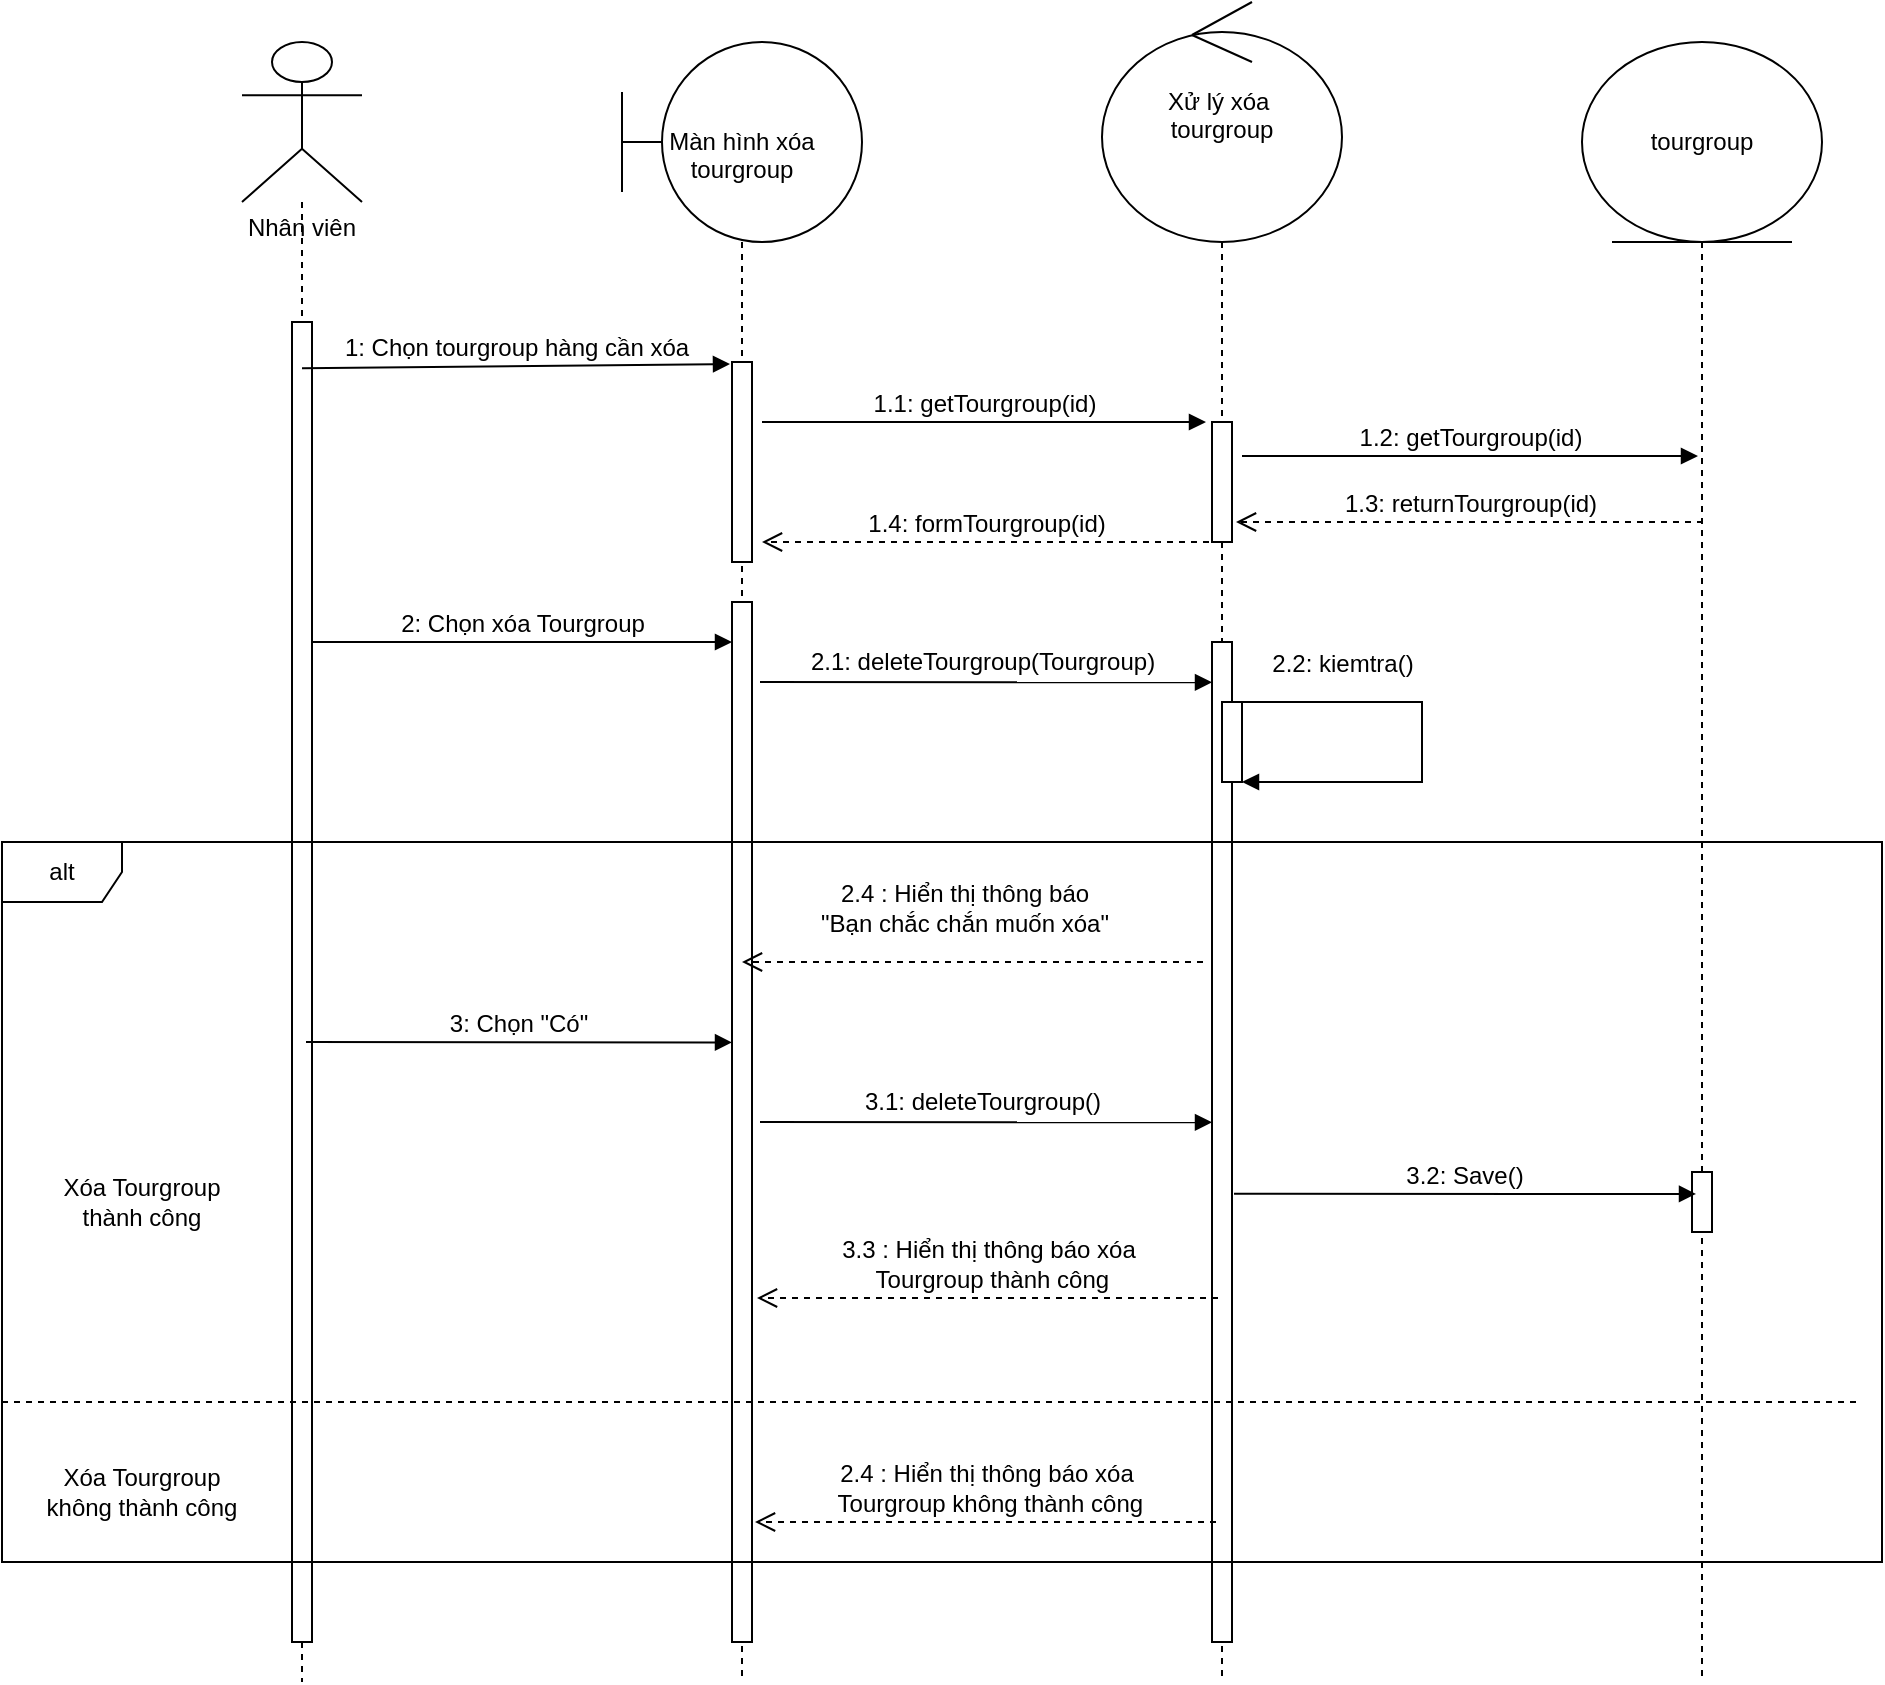 <mxfile version="14.4.3" type="device"><diagram id="j35PRfuS3rS9tGFF6TlJ" name="Page-1"><mxGraphModel dx="1702" dy="494" grid="1" gridSize="10" guides="1" tooltips="1" connect="1" arrows="1" fold="1" page="1" pageScale="1" pageWidth="850" pageHeight="1100" math="0" shadow="0"><root><mxCell id="0"/><mxCell id="1" parent="0"/><mxCell id="b2TQc4b1ZqAiPSDbQp9B-11" value="&lt;br&gt;&lt;br&gt;&lt;br&gt;Nhân viên" style="shape=umlLifeline;participant=umlActor;perimeter=lifelinePerimeter;whiteSpace=wrap;html=1;container=1;collapsible=0;recursiveResize=0;verticalAlign=top;spacingTop=36;outlineConnect=0;size=80;" parent="1" vertex="1"><mxGeometry x="50" y="20" width="60" height="820" as="geometry"/></mxCell><mxCell id="b2TQc4b1ZqAiPSDbQp9B-16" value="" style="html=1;points=[];perimeter=orthogonalPerimeter;" parent="b2TQc4b1ZqAiPSDbQp9B-11" vertex="1"><mxGeometry x="25" y="140" width="10" height="660" as="geometry"/></mxCell><mxCell id="b2TQc4b1ZqAiPSDbQp9B-12" value="Màn hình xóa&lt;br&gt;tourgroup" style="shape=umlLifeline;participant=umlBoundary;perimeter=lifelinePerimeter;whiteSpace=wrap;html=1;container=1;collapsible=0;recursiveResize=0;verticalAlign=top;spacingTop=36;outlineConnect=0;size=100;" parent="1" vertex="1"><mxGeometry x="240" y="20" width="120" height="820" as="geometry"/></mxCell><mxCell id="b2TQc4b1ZqAiPSDbQp9B-17" value="" style="html=1;points=[];perimeter=orthogonalPerimeter;" parent="b2TQc4b1ZqAiPSDbQp9B-12" vertex="1"><mxGeometry x="55" y="160" width="10" height="100" as="geometry"/></mxCell><mxCell id="b2TQc4b1ZqAiPSDbQp9B-26" value="" style="html=1;points=[];perimeter=orthogonalPerimeter;fontSize=12;" parent="b2TQc4b1ZqAiPSDbQp9B-12" vertex="1"><mxGeometry x="55" y="280" width="10" height="520" as="geometry"/></mxCell><mxCell id="b2TQc4b1ZqAiPSDbQp9B-14" value="Xử lý xóa&amp;nbsp;&lt;br&gt;tourgroup" style="shape=umlLifeline;participant=umlControl;perimeter=lifelinePerimeter;whiteSpace=wrap;html=1;container=1;collapsible=0;recursiveResize=0;verticalAlign=top;spacingTop=36;outlineConnect=0;size=120;" parent="1" vertex="1"><mxGeometry x="480" width="120" height="840" as="geometry"/></mxCell><mxCell id="b2TQc4b1ZqAiPSDbQp9B-27" value="" style="html=1;points=[];perimeter=orthogonalPerimeter;fontSize=12;" parent="b2TQc4b1ZqAiPSDbQp9B-14" vertex="1"><mxGeometry x="55" y="210" width="10" height="60" as="geometry"/></mxCell><mxCell id="b2TQc4b1ZqAiPSDbQp9B-28" value="" style="html=1;points=[];perimeter=orthogonalPerimeter;fontSize=12;" parent="b2TQc4b1ZqAiPSDbQp9B-14" vertex="1"><mxGeometry x="55" y="320" width="10" height="500" as="geometry"/></mxCell><mxCell id="b2TQc4b1ZqAiPSDbQp9B-15" value="tourgroup" style="shape=umlLifeline;participant=umlEntity;perimeter=lifelinePerimeter;whiteSpace=wrap;html=1;container=1;collapsible=0;recursiveResize=0;verticalAlign=top;spacingTop=36;outlineConnect=0;size=100;" parent="1" vertex="1"><mxGeometry x="720" y="20" width="120" height="820" as="geometry"/></mxCell><mxCell id="b2TQc4b1ZqAiPSDbQp9B-33" value="" style="html=1;points=[];perimeter=orthogonalPerimeter;fontSize=12;" parent="b2TQc4b1ZqAiPSDbQp9B-15" vertex="1"><mxGeometry x="55" y="565" width="10" height="30" as="geometry"/></mxCell><mxCell id="b2TQc4b1ZqAiPSDbQp9B-19" value="1: Chọn tourgroup hàng cần xóa" style="html=1;verticalAlign=bottom;endArrow=block;exitX=1.1;exitY=0.035;exitDx=0;exitDy=0;exitPerimeter=0;fontSize=12;" parent="1" edge="1"><mxGeometry width="80" relative="1" as="geometry"><mxPoint x="80.0" y="183.1" as="sourcePoint"/><mxPoint x="294" y="181" as="targetPoint"/></mxGeometry></mxCell><mxCell id="b2TQc4b1ZqAiPSDbQp9B-24" value="2: Chọn xóa Tourgroup" style="html=1;verticalAlign=bottom;endArrow=block;fontSize=12;" parent="1" edge="1"><mxGeometry width="80" relative="1" as="geometry"><mxPoint x="85" y="320" as="sourcePoint"/><mxPoint x="295" y="320" as="targetPoint"/></mxGeometry></mxCell><mxCell id="b2TQc4b1ZqAiPSDbQp9B-29" value="2.1: deleteTourgroup(Tourgroup)" style="html=1;verticalAlign=bottom;endArrow=block;fontSize=12;entryX=0.1;entryY=-0.002;entryDx=0;entryDy=0;entryPerimeter=0;" parent="1" edge="1"><mxGeometry x="-0.017" y="1" width="80" relative="1" as="geometry"><mxPoint x="309" y="340" as="sourcePoint"/><mxPoint x="535" y="340.16" as="targetPoint"/><mxPoint as="offset"/></mxGeometry></mxCell><mxCell id="b2TQc4b1ZqAiPSDbQp9B-30" value="" style="html=1;points=[];perimeter=orthogonalPerimeter;fontSize=12;" parent="1" vertex="1"><mxGeometry x="540" y="350" width="10" height="40" as="geometry"/></mxCell><mxCell id="b2TQc4b1ZqAiPSDbQp9B-31" value="2.2: kiemtra()" style="html=1;verticalAlign=bottom;endArrow=block;fontSize=12;rounded=0;" parent="1" edge="1"><mxGeometry x="-0.545" y="10" width="80" relative="1" as="geometry"><mxPoint x="550" y="350" as="sourcePoint"/><mxPoint x="550" y="390" as="targetPoint"/><Array as="points"><mxPoint x="640" y="350"/><mxPoint x="640" y="390"/></Array><mxPoint as="offset"/></mxGeometry></mxCell><mxCell id="b2TQc4b1ZqAiPSDbQp9B-32" value="3.2: Save()" style="html=1;verticalAlign=bottom;endArrow=block;fontSize=12;entryX=0.2;entryY=0.333;entryDx=0;entryDy=0;entryPerimeter=0;exitX=1.1;exitY=0.333;exitDx=0;exitDy=0;exitPerimeter=0;" parent="1" edge="1"><mxGeometry width="80" relative="1" as="geometry"><mxPoint x="546" y="595.86" as="sourcePoint"/><mxPoint x="777" y="595.99" as="targetPoint"/></mxGeometry></mxCell><mxCell id="b2TQc4b1ZqAiPSDbQp9B-34" value="3.3 : Hiển thị thông báo xóa&lt;br&gt;&amp;nbsp;Tourgroup thành công" style="html=1;verticalAlign=bottom;endArrow=open;dashed=1;endSize=8;fontSize=12;" parent="1" edge="1"><mxGeometry relative="1" as="geometry"><mxPoint x="538" y="648" as="sourcePoint"/><mxPoint x="307.5" y="648" as="targetPoint"/></mxGeometry></mxCell><mxCell id="b2TQc4b1ZqAiPSDbQp9B-35" value="" style="endArrow=none;dashed=1;html=1;fontSize=12;" parent="1" edge="1"><mxGeometry width="50" height="50" relative="1" as="geometry"><mxPoint x="-70" y="700" as="sourcePoint"/><mxPoint x="860" y="700" as="targetPoint"/></mxGeometry></mxCell><mxCell id="b2TQc4b1ZqAiPSDbQp9B-36" value="2.4 : Hiển thị thông báo xóa&lt;br&gt;&amp;nbsp;Tourgroup không thành công" style="html=1;verticalAlign=bottom;endArrow=open;dashed=1;endSize=8;fontSize=12;" parent="1" edge="1"><mxGeometry relative="1" as="geometry"><mxPoint x="537" y="760" as="sourcePoint"/><mxPoint x="306.5" y="760" as="targetPoint"/></mxGeometry></mxCell><mxCell id="b2TQc4b1ZqAiPSDbQp9B-37" value="alt" style="shape=umlFrame;whiteSpace=wrap;html=1;fontSize=12;" parent="1" vertex="1"><mxGeometry x="-70" y="420" width="940" height="360" as="geometry"/></mxCell><mxCell id="b2TQc4b1ZqAiPSDbQp9B-38" value="Xóa Tourgroup thành công" style="text;html=1;strokeColor=none;fillColor=none;align=center;verticalAlign=middle;whiteSpace=wrap;rounded=0;fontSize=12;" parent="1" vertex="1"><mxGeometry x="-50" y="590" width="100" height="20" as="geometry"/></mxCell><mxCell id="b2TQc4b1ZqAiPSDbQp9B-40" value="Xóa Tourgroup không thành công" style="text;html=1;strokeColor=none;fillColor=none;align=center;verticalAlign=middle;whiteSpace=wrap;rounded=0;fontSize=12;" parent="1" vertex="1"><mxGeometry x="-50" y="730" width="100" height="30" as="geometry"/></mxCell><mxCell id="gBcrjCv8YunBIm7nKyrC-1" value="2.4 : Hiển thị thông báo &lt;br&gt;&quot;Bạn chắc chắn muốn xóa&quot;" style="html=1;verticalAlign=bottom;endArrow=open;dashed=1;endSize=8;fontSize=12;" parent="1" edge="1"><mxGeometry x="0.041" y="-10" relative="1" as="geometry"><mxPoint x="530.5" y="480" as="sourcePoint"/><mxPoint x="300" y="480" as="targetPoint"/><mxPoint as="offset"/></mxGeometry></mxCell><mxCell id="gBcrjCv8YunBIm7nKyrC-2" value="3: Chọn &quot;Có&quot;" style="html=1;verticalAlign=bottom;endArrow=block;fontSize=12;exitX=1.2;exitY=0.233;exitDx=0;exitDy=0;exitPerimeter=0;" parent="1" edge="1"><mxGeometry width="80" relative="1" as="geometry"><mxPoint x="82" y="520" as="sourcePoint"/><mxPoint x="295" y="520.2" as="targetPoint"/></mxGeometry></mxCell><mxCell id="5zj9FyZXvNuKZ9SaBBoR-3" value="3.1: deleteTourgroup()" style="html=1;verticalAlign=bottom;endArrow=block;fontSize=12;entryX=0.1;entryY=-0.002;entryDx=0;entryDy=0;entryPerimeter=0;" parent="1" edge="1"><mxGeometry x="-0.017" y="1" width="80" relative="1" as="geometry"><mxPoint x="309" y="560" as="sourcePoint"/><mxPoint x="535" y="560.16" as="targetPoint"/><mxPoint as="offset"/></mxGeometry></mxCell><mxCell id="gMnHmOG4kwNT4hUxBZbn-1" value="1.1: getTourgroup(id)" style="html=1;verticalAlign=bottom;endArrow=block;fontSize=12;" parent="1" edge="1"><mxGeometry width="80" relative="1" as="geometry"><mxPoint x="310" y="210" as="sourcePoint"/><mxPoint x="532" y="210" as="targetPoint"/></mxGeometry></mxCell><mxCell id="gMnHmOG4kwNT4hUxBZbn-2" value="1.2: getTourgroup(id)" style="html=1;verticalAlign=bottom;endArrow=block;fontSize=12;" parent="1" edge="1"><mxGeometry width="80" relative="1" as="geometry"><mxPoint x="550" y="227" as="sourcePoint"/><mxPoint x="778" y="227" as="targetPoint"/></mxGeometry></mxCell><mxCell id="gMnHmOG4kwNT4hUxBZbn-3" value="1.3: returnTourgroup(id)" style="html=1;verticalAlign=bottom;endArrow=open;dashed=1;endSize=8;fontSize=12;" parent="1" edge="1"><mxGeometry relative="1" as="geometry"><mxPoint x="780.5" y="260" as="sourcePoint"/><mxPoint x="547" y="260" as="targetPoint"/></mxGeometry></mxCell><mxCell id="gMnHmOG4kwNT4hUxBZbn-4" value="1.4: formTourgroup(id)" style="html=1;verticalAlign=bottom;endArrow=open;dashed=1;endSize=8;fontSize=12;" parent="1" edge="1"><mxGeometry relative="1" as="geometry"><mxPoint x="533.5" y="270" as="sourcePoint"/><mxPoint x="310" y="270" as="targetPoint"/></mxGeometry></mxCell></root></mxGraphModel></diagram></mxfile>